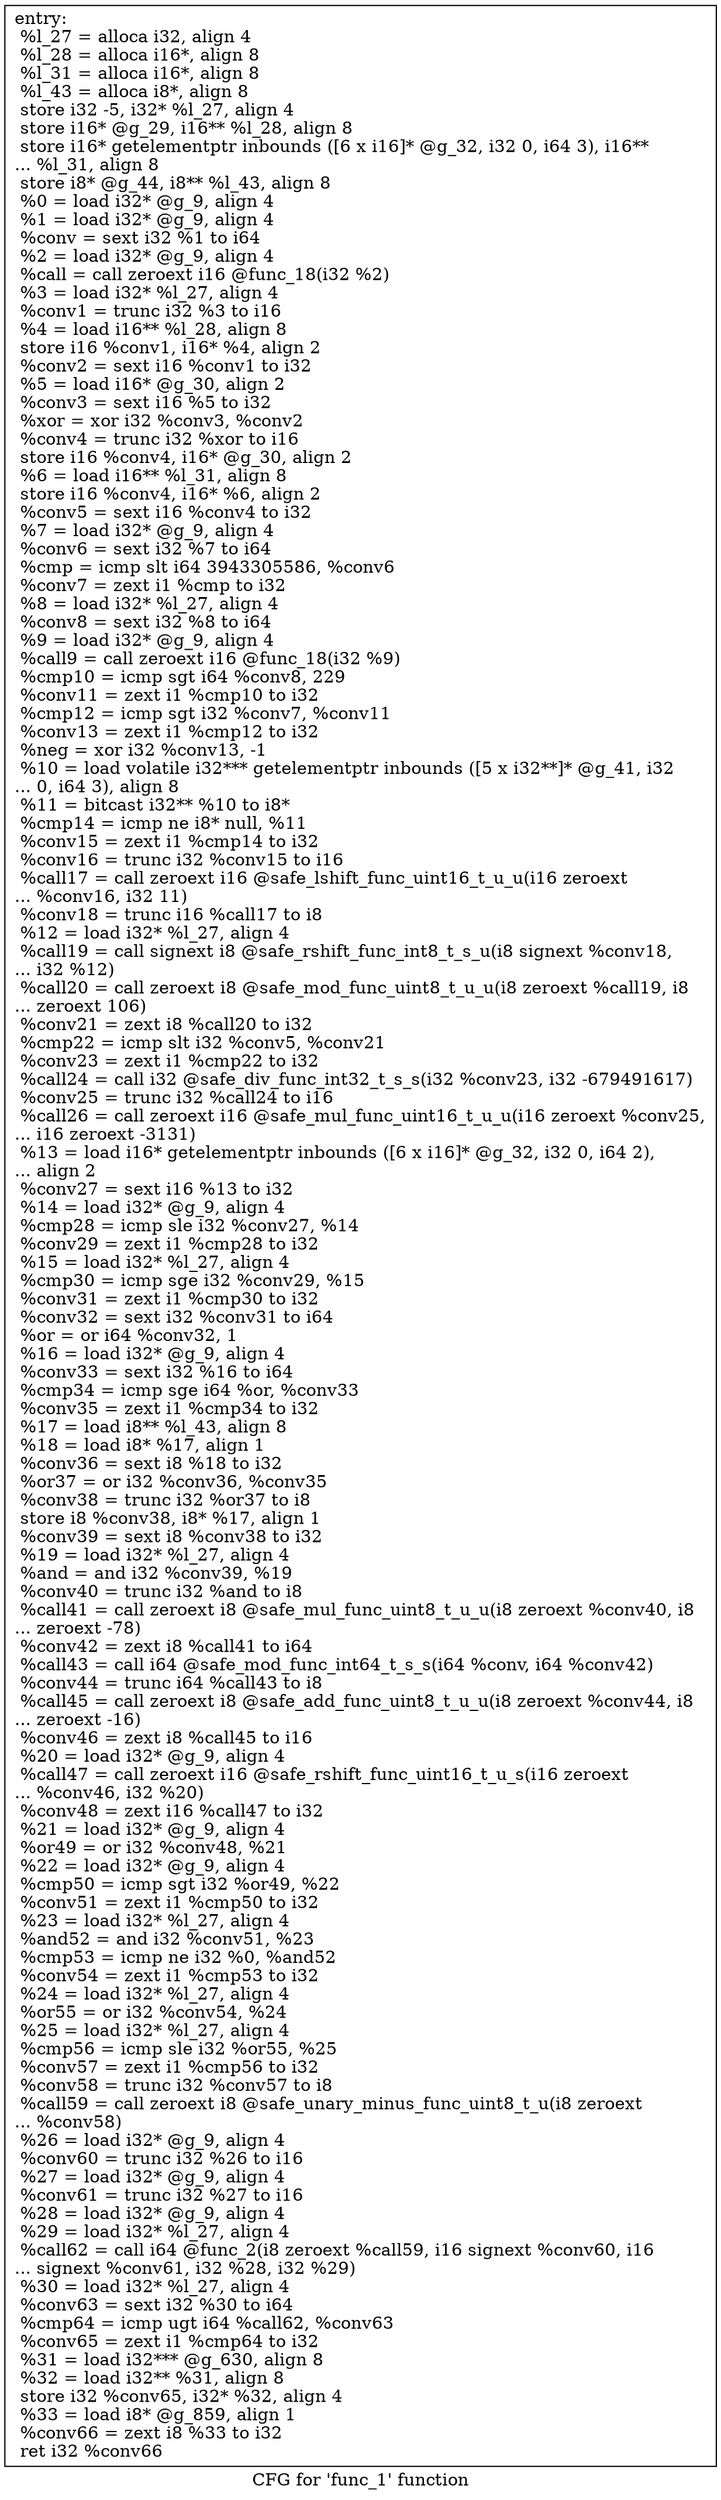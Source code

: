 digraph "CFG for 'func_1' function" {
	label="CFG for 'func_1' function";

	Node0x9e1c740 [shape=record,label="{entry:\l  %l_27 = alloca i32, align 4\l  %l_28 = alloca i16*, align 8\l  %l_31 = alloca i16*, align 8\l  %l_43 = alloca i8*, align 8\l  store i32 -5, i32* %l_27, align 4\l  store i16* @g_29, i16** %l_28, align 8\l  store i16* getelementptr inbounds ([6 x i16]* @g_32, i32 0, i64 3), i16**\l... %l_31, align 8\l  store i8* @g_44, i8** %l_43, align 8\l  %0 = load i32* @g_9, align 4\l  %1 = load i32* @g_9, align 4\l  %conv = sext i32 %1 to i64\l  %2 = load i32* @g_9, align 4\l  %call = call zeroext i16 @func_18(i32 %2)\l  %3 = load i32* %l_27, align 4\l  %conv1 = trunc i32 %3 to i16\l  %4 = load i16** %l_28, align 8\l  store i16 %conv1, i16* %4, align 2\l  %conv2 = sext i16 %conv1 to i32\l  %5 = load i16* @g_30, align 2\l  %conv3 = sext i16 %5 to i32\l  %xor = xor i32 %conv3, %conv2\l  %conv4 = trunc i32 %xor to i16\l  store i16 %conv4, i16* @g_30, align 2\l  %6 = load i16** %l_31, align 8\l  store i16 %conv4, i16* %6, align 2\l  %conv5 = sext i16 %conv4 to i32\l  %7 = load i32* @g_9, align 4\l  %conv6 = sext i32 %7 to i64\l  %cmp = icmp slt i64 3943305586, %conv6\l  %conv7 = zext i1 %cmp to i32\l  %8 = load i32* %l_27, align 4\l  %conv8 = sext i32 %8 to i64\l  %9 = load i32* @g_9, align 4\l  %call9 = call zeroext i16 @func_18(i32 %9)\l  %cmp10 = icmp sgt i64 %conv8, 229\l  %conv11 = zext i1 %cmp10 to i32\l  %cmp12 = icmp sgt i32 %conv7, %conv11\l  %conv13 = zext i1 %cmp12 to i32\l  %neg = xor i32 %conv13, -1\l  %10 = load volatile i32*** getelementptr inbounds ([5 x i32**]* @g_41, i32\l... 0, i64 3), align 8\l  %11 = bitcast i32** %10 to i8*\l  %cmp14 = icmp ne i8* null, %11\l  %conv15 = zext i1 %cmp14 to i32\l  %conv16 = trunc i32 %conv15 to i16\l  %call17 = call zeroext i16 @safe_lshift_func_uint16_t_u_u(i16 zeroext\l... %conv16, i32 11)\l  %conv18 = trunc i16 %call17 to i8\l  %12 = load i32* %l_27, align 4\l  %call19 = call signext i8 @safe_rshift_func_int8_t_s_u(i8 signext %conv18,\l... i32 %12)\l  %call20 = call zeroext i8 @safe_mod_func_uint8_t_u_u(i8 zeroext %call19, i8\l... zeroext 106)\l  %conv21 = zext i8 %call20 to i32\l  %cmp22 = icmp slt i32 %conv5, %conv21\l  %conv23 = zext i1 %cmp22 to i32\l  %call24 = call i32 @safe_div_func_int32_t_s_s(i32 %conv23, i32 -679491617)\l  %conv25 = trunc i32 %call24 to i16\l  %call26 = call zeroext i16 @safe_mul_func_uint16_t_u_u(i16 zeroext %conv25,\l... i16 zeroext -3131)\l  %13 = load i16* getelementptr inbounds ([6 x i16]* @g_32, i32 0, i64 2),\l... align 2\l  %conv27 = sext i16 %13 to i32\l  %14 = load i32* @g_9, align 4\l  %cmp28 = icmp sle i32 %conv27, %14\l  %conv29 = zext i1 %cmp28 to i32\l  %15 = load i32* %l_27, align 4\l  %cmp30 = icmp sge i32 %conv29, %15\l  %conv31 = zext i1 %cmp30 to i32\l  %conv32 = sext i32 %conv31 to i64\l  %or = or i64 %conv32, 1\l  %16 = load i32* @g_9, align 4\l  %conv33 = sext i32 %16 to i64\l  %cmp34 = icmp sge i64 %or, %conv33\l  %conv35 = zext i1 %cmp34 to i32\l  %17 = load i8** %l_43, align 8\l  %18 = load i8* %17, align 1\l  %conv36 = sext i8 %18 to i32\l  %or37 = or i32 %conv36, %conv35\l  %conv38 = trunc i32 %or37 to i8\l  store i8 %conv38, i8* %17, align 1\l  %conv39 = sext i8 %conv38 to i32\l  %19 = load i32* %l_27, align 4\l  %and = and i32 %conv39, %19\l  %conv40 = trunc i32 %and to i8\l  %call41 = call zeroext i8 @safe_mul_func_uint8_t_u_u(i8 zeroext %conv40, i8\l... zeroext -78)\l  %conv42 = zext i8 %call41 to i64\l  %call43 = call i64 @safe_mod_func_int64_t_s_s(i64 %conv, i64 %conv42)\l  %conv44 = trunc i64 %call43 to i8\l  %call45 = call zeroext i8 @safe_add_func_uint8_t_u_u(i8 zeroext %conv44, i8\l... zeroext -16)\l  %conv46 = zext i8 %call45 to i16\l  %20 = load i32* @g_9, align 4\l  %call47 = call zeroext i16 @safe_rshift_func_uint16_t_u_s(i16 zeroext\l... %conv46, i32 %20)\l  %conv48 = zext i16 %call47 to i32\l  %21 = load i32* @g_9, align 4\l  %or49 = or i32 %conv48, %21\l  %22 = load i32* @g_9, align 4\l  %cmp50 = icmp sgt i32 %or49, %22\l  %conv51 = zext i1 %cmp50 to i32\l  %23 = load i32* %l_27, align 4\l  %and52 = and i32 %conv51, %23\l  %cmp53 = icmp ne i32 %0, %and52\l  %conv54 = zext i1 %cmp53 to i32\l  %24 = load i32* %l_27, align 4\l  %or55 = or i32 %conv54, %24\l  %25 = load i32* %l_27, align 4\l  %cmp56 = icmp sle i32 %or55, %25\l  %conv57 = zext i1 %cmp56 to i32\l  %conv58 = trunc i32 %conv57 to i8\l  %call59 = call zeroext i8 @safe_unary_minus_func_uint8_t_u(i8 zeroext\l... %conv58)\l  %26 = load i32* @g_9, align 4\l  %conv60 = trunc i32 %26 to i16\l  %27 = load i32* @g_9, align 4\l  %conv61 = trunc i32 %27 to i16\l  %28 = load i32* @g_9, align 4\l  %29 = load i32* %l_27, align 4\l  %call62 = call i64 @func_2(i8 zeroext %call59, i16 signext %conv60, i16\l... signext %conv61, i32 %28, i32 %29)\l  %30 = load i32* %l_27, align 4\l  %conv63 = sext i32 %30 to i64\l  %cmp64 = icmp ugt i64 %call62, %conv63\l  %conv65 = zext i1 %cmp64 to i32\l  %31 = load i32*** @g_630, align 8\l  %32 = load i32** %31, align 8\l  store i32 %conv65, i32* %32, align 4\l  %33 = load i8* @g_859, align 1\l  %conv66 = zext i8 %33 to i32\l  ret i32 %conv66\l}"];
}

